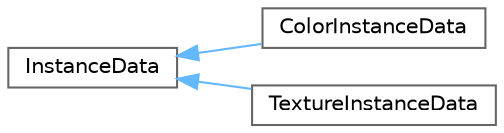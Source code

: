 digraph "Graphical Class Hierarchy"
{
 // LATEX_PDF_SIZE
  bgcolor="transparent";
  edge [fontname=Helvetica,fontsize=10,labelfontname=Helvetica,labelfontsize=10];
  node [fontname=Helvetica,fontsize=10,shape=box,height=0.2,width=0.4];
  rankdir="LR";
  Node0 [id="Node000000",label="InstanceData",height=0.2,width=0.4,color="grey40", fillcolor="white", style="filled",URL="$structInstanceData.html",tooltip=" "];
  Node0 -> Node1 [id="edge55_Node000000_Node000001",dir="back",color="steelblue1",style="solid",tooltip=" "];
  Node1 [id="Node000001",label="ColorInstanceData",height=0.2,width=0.4,color="grey40", fillcolor="white", style="filled",URL="$structColorInstanceData.html",tooltip=" "];
  Node0 -> Node2 [id="edge56_Node000000_Node000002",dir="back",color="steelblue1",style="solid",tooltip=" "];
  Node2 [id="Node000002",label="TextureInstanceData",height=0.2,width=0.4,color="grey40", fillcolor="white", style="filled",URL="$structTextureInstanceData.html",tooltip=" "];
}
